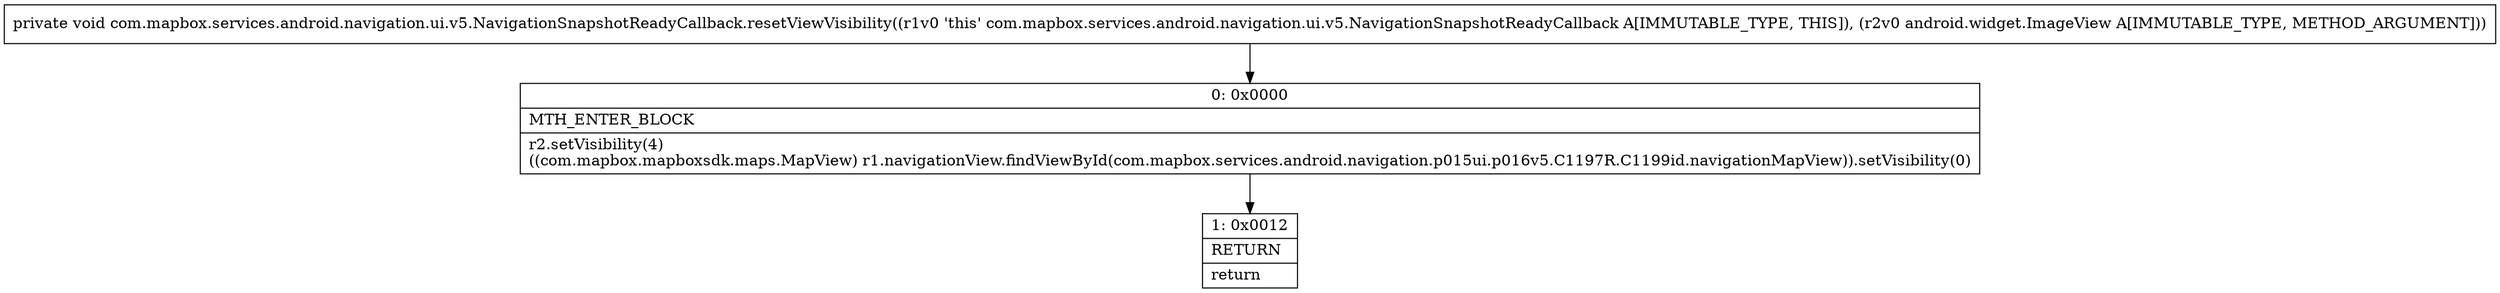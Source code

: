digraph "CFG forcom.mapbox.services.android.navigation.ui.v5.NavigationSnapshotReadyCallback.resetViewVisibility(Landroid\/widget\/ImageView;)V" {
Node_0 [shape=record,label="{0\:\ 0x0000|MTH_ENTER_BLOCK\l|r2.setVisibility(4)\l((com.mapbox.mapboxsdk.maps.MapView) r1.navigationView.findViewById(com.mapbox.services.android.navigation.p015ui.p016v5.C1197R.C1199id.navigationMapView)).setVisibility(0)\l}"];
Node_1 [shape=record,label="{1\:\ 0x0012|RETURN\l|return\l}"];
MethodNode[shape=record,label="{private void com.mapbox.services.android.navigation.ui.v5.NavigationSnapshotReadyCallback.resetViewVisibility((r1v0 'this' com.mapbox.services.android.navigation.ui.v5.NavigationSnapshotReadyCallback A[IMMUTABLE_TYPE, THIS]), (r2v0 android.widget.ImageView A[IMMUTABLE_TYPE, METHOD_ARGUMENT])) }"];
MethodNode -> Node_0;
Node_0 -> Node_1;
}

